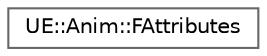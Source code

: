 digraph "Graphical Class Hierarchy"
{
 // INTERACTIVE_SVG=YES
 // LATEX_PDF_SIZE
  bgcolor="transparent";
  edge [fontname=Helvetica,fontsize=10,labelfontname=Helvetica,labelfontsize=10];
  node [fontname=Helvetica,fontsize=10,shape=box,height=0.2,width=0.4];
  rankdir="LR";
  Node0 [id="Node000000",label="UE::Anim::FAttributes",height=0.2,width=0.4,color="grey40", fillcolor="white", style="filled",URL="$d7/dec/structUE_1_1Anim_1_1FAttributes.html",tooltip=" "];
}
